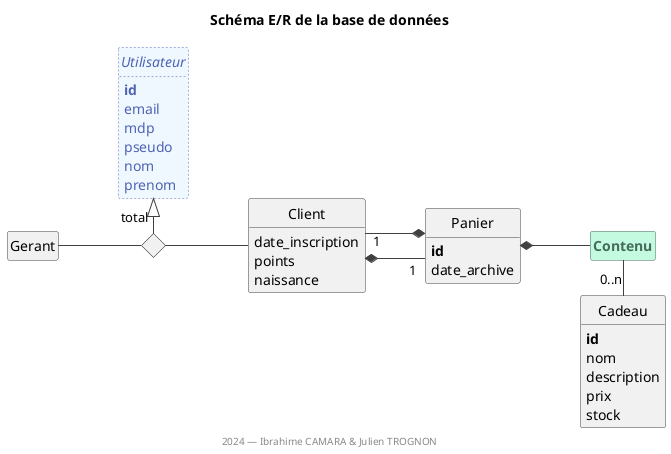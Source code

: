 @startuml schema

skinparam linetype ortho
left to right direction
hide empty members
hide circles
hide <<abstract>> stereotype
hide <<entity>> stereotype
hide <<relationship>> stereotype

<style>
  classDiagram {
    LineColor #404040
    class {
      .abstract {
        LineColor #4f63b3
        LineStyle 2
        FontColor #4f63b3
        BackgroundColor aliceblue
        header {
          FontStyle italic
        }
      }
      .relationship {
        BackgroundColor #c3fae0
        LineColor #466b5a
        FontColor #466b5a
        header {
          FontStyle bold
        }
      }
    }
  }
</style>

title Schéma E/R de la base de données
footer 2024 — Ibrahime CAMARA & Julien TROGNON


' Utilisateurs
class Utilisateur <<abstract>> {
  <b>id
  email
  mdp
  pseudo
  nom
  prenom
}

class Gerant

class Client {
  date_inscription
  points
  naissance
}


diamond diamondUtilisateur

Utilisateur <|-right- "total" diamondUtilisateur
diamondUtilisateur -up- Gerant
diamondUtilisateur -down- Client


' Cadeaux
class Cadeau {
  <b>id
  nom
  description
  prix
  stock
}


' Panier
class Panier {
  <b>id
  date_archive
}

Client *-- "1" Panier
Client "1" --* Panier


class Contenu <<relationship>>

Panier *-- Contenu
Contenu - "0..n" Cadeau



@enduml
